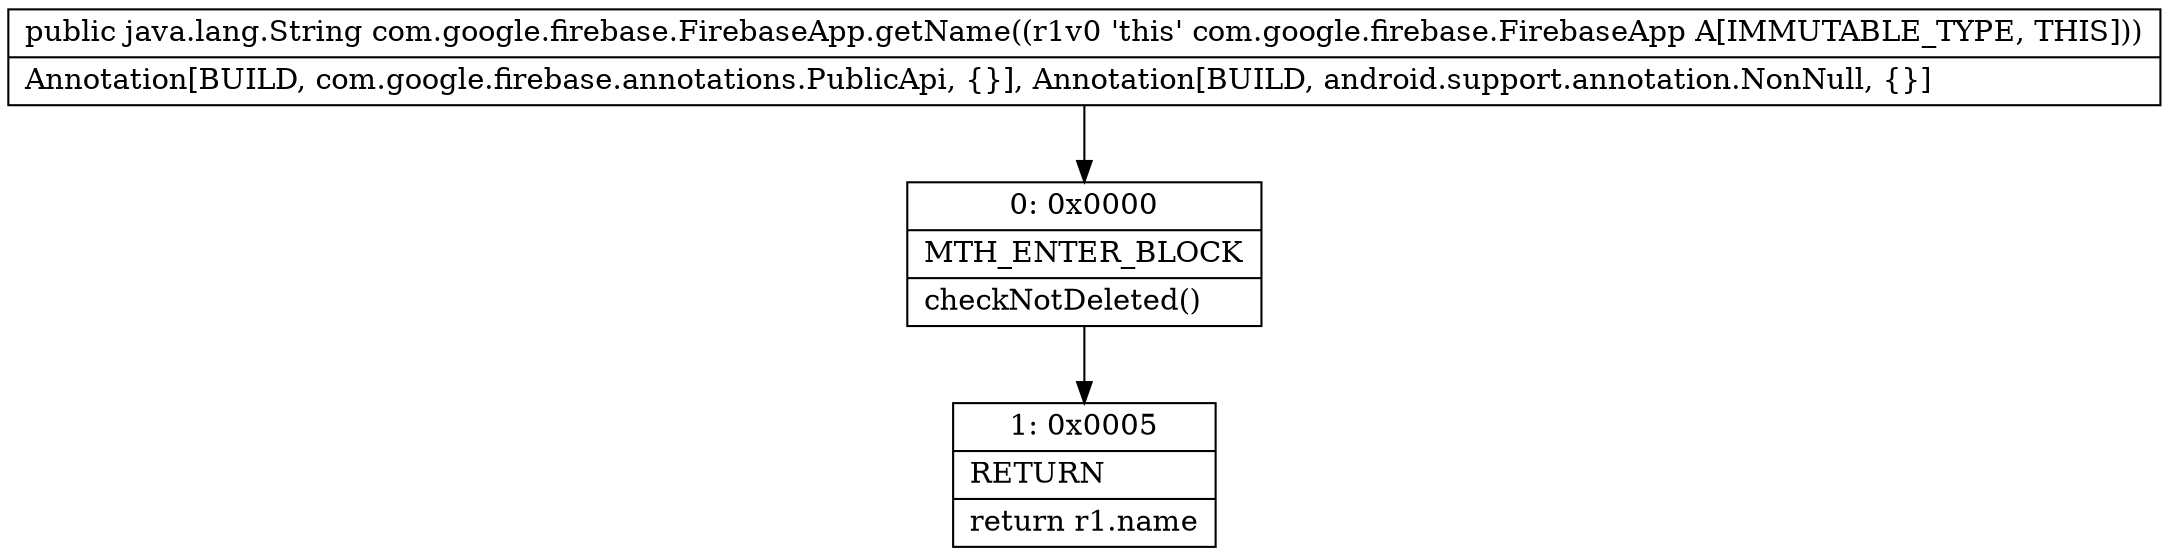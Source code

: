 digraph "CFG forcom.google.firebase.FirebaseApp.getName()Ljava\/lang\/String;" {
Node_0 [shape=record,label="{0\:\ 0x0000|MTH_ENTER_BLOCK\l|checkNotDeleted()\l}"];
Node_1 [shape=record,label="{1\:\ 0x0005|RETURN\l|return r1.name\l}"];
MethodNode[shape=record,label="{public java.lang.String com.google.firebase.FirebaseApp.getName((r1v0 'this' com.google.firebase.FirebaseApp A[IMMUTABLE_TYPE, THIS]))  | Annotation[BUILD, com.google.firebase.annotations.PublicApi, \{\}], Annotation[BUILD, android.support.annotation.NonNull, \{\}]\l}"];
MethodNode -> Node_0;
Node_0 -> Node_1;
}

